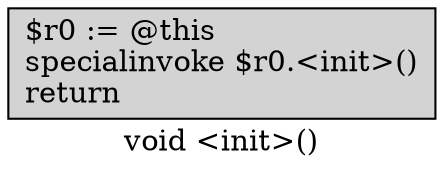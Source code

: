 digraph "void <init>()" {
    label="void <init>()";
    node [shape=box];
    "0" [style=filled,fillcolor=gray,style=filled,fillcolor=lightgray,label="$r0 := @this\lspecialinvoke $r0.<init>()\lreturn\l",];
}
